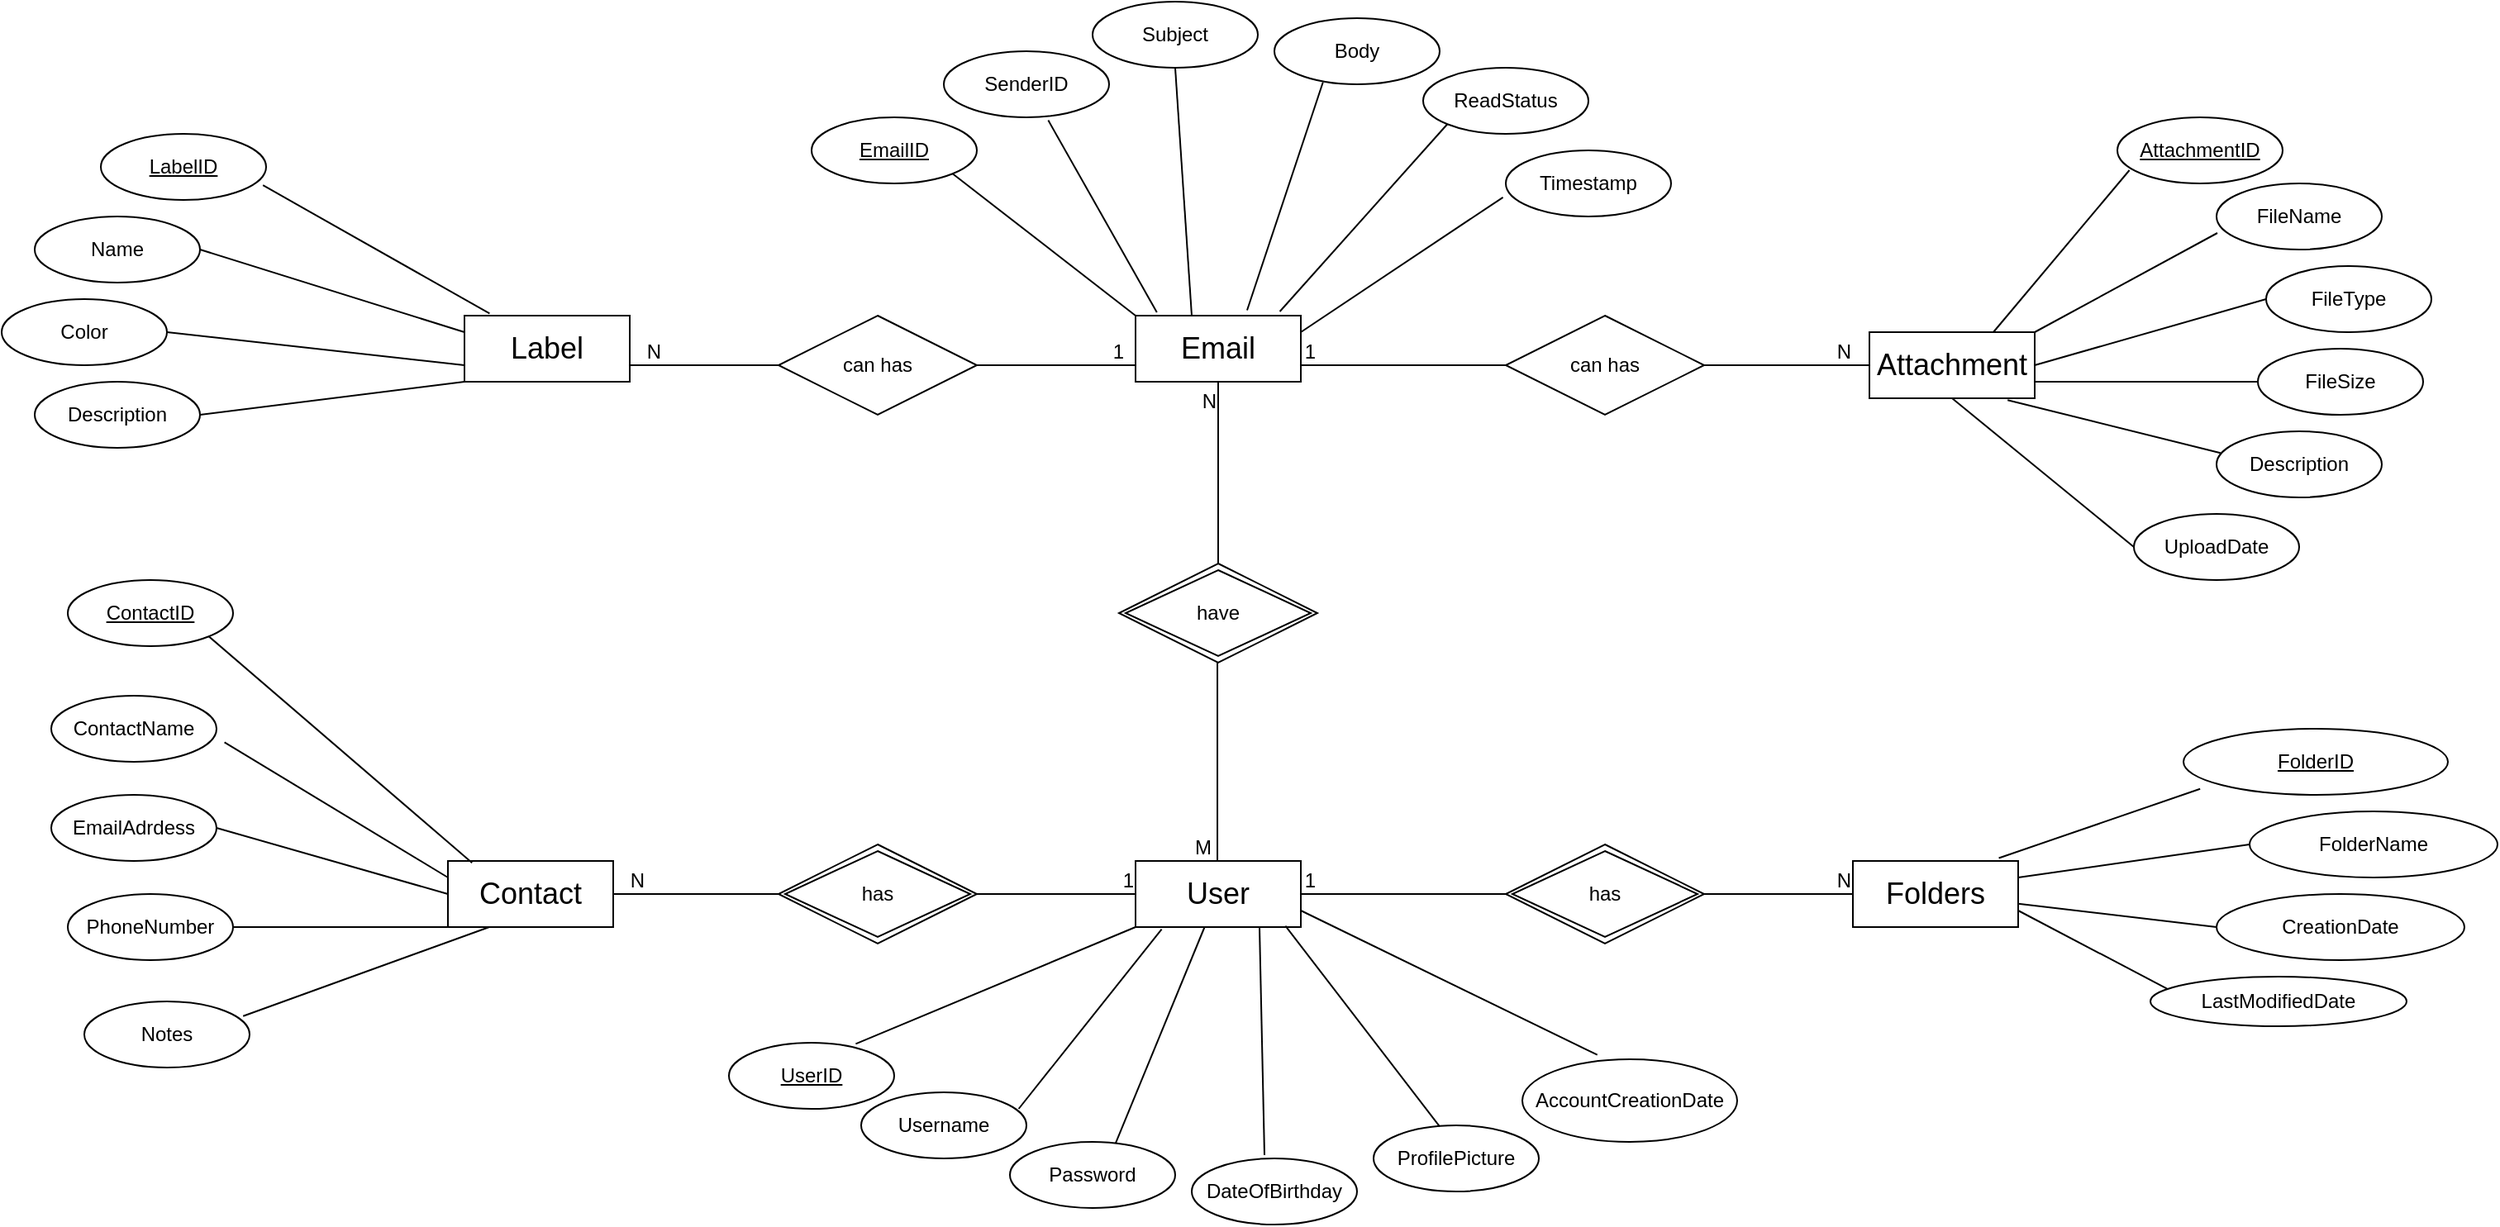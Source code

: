 <mxfile version="22.1.3" type="device">
  <diagram name="Page-1" id="YJkU0X4dK7V5afHyrBzY">
    <mxGraphModel dx="2821" dy="1798" grid="1" gridSize="10" guides="1" tooltips="1" connect="1" arrows="1" fold="1" page="1" pageScale="1" pageWidth="827" pageHeight="1169" math="0" shadow="0">
      <root>
        <mxCell id="0" />
        <mxCell id="1" parent="0" />
        <mxCell id="8rCehOjxCyW9MTJvdJmE-4" value="&lt;font style=&quot;font-size: 18px;&quot;&gt;User&lt;/font&gt;" style="whiteSpace=wrap;html=1;align=center;" vertex="1" parent="1">
          <mxGeometry x="-464" y="-30" width="100" height="40" as="geometry" />
        </mxCell>
        <mxCell id="8rCehOjxCyW9MTJvdJmE-9" value="Password" style="ellipse;whiteSpace=wrap;html=1;align=center;" vertex="1" parent="1">
          <mxGeometry x="-540" y="140" width="100" height="40" as="geometry" />
        </mxCell>
        <mxCell id="8rCehOjxCyW9MTJvdJmE-10" value="DateOfBirthday" style="ellipse;whiteSpace=wrap;html=1;align=center;" vertex="1" parent="1">
          <mxGeometry x="-430" y="150" width="100" height="40" as="geometry" />
        </mxCell>
        <mxCell id="8rCehOjxCyW9MTJvdJmE-12" value="" style="endArrow=none;html=1;rounded=0;entryX=0;entryY=1;entryDx=0;entryDy=0;exitX=0.767;exitY=0.017;exitDx=0;exitDy=0;exitPerimeter=0;" edge="1" parent="1" source="8rCehOjxCyW9MTJvdJmE-23" target="8rCehOjxCyW9MTJvdJmE-4">
          <mxGeometry relative="1" as="geometry">
            <mxPoint x="-630.0" y="160" as="sourcePoint" />
            <mxPoint x="-330" y="110" as="targetPoint" />
          </mxGeometry>
        </mxCell>
        <mxCell id="8rCehOjxCyW9MTJvdJmE-13" value="" style="endArrow=none;html=1;rounded=0;exitX=0.64;exitY=0.017;exitDx=0;exitDy=0;exitPerimeter=0;" edge="1" parent="1" source="8rCehOjxCyW9MTJvdJmE-9" target="8rCehOjxCyW9MTJvdJmE-4">
          <mxGeometry relative="1" as="geometry">
            <mxPoint x="-490" y="110" as="sourcePoint" />
            <mxPoint x="-330" y="110" as="targetPoint" />
          </mxGeometry>
        </mxCell>
        <mxCell id="8rCehOjxCyW9MTJvdJmE-14" value="" style="endArrow=none;html=1;rounded=0;exitX=0.75;exitY=1;exitDx=0;exitDy=0;entryX=0.44;entryY=-0.05;entryDx=0;entryDy=0;entryPerimeter=0;" edge="1" parent="1" source="8rCehOjxCyW9MTJvdJmE-4" target="8rCehOjxCyW9MTJvdJmE-10">
          <mxGeometry relative="1" as="geometry">
            <mxPoint x="-490" y="110" as="sourcePoint" />
            <mxPoint x="-330" y="110" as="targetPoint" />
          </mxGeometry>
        </mxCell>
        <mxCell id="8rCehOjxCyW9MTJvdJmE-15" value="AccountCreationDate" style="ellipse;whiteSpace=wrap;html=1;align=center;" vertex="1" parent="1">
          <mxGeometry x="-230" y="90" width="130" height="50" as="geometry" />
        </mxCell>
        <mxCell id="8rCehOjxCyW9MTJvdJmE-16" value="ProfilePicture" style="ellipse;whiteSpace=wrap;html=1;align=center;" vertex="1" parent="1">
          <mxGeometry x="-320" y="130" width="100" height="40" as="geometry" />
        </mxCell>
        <mxCell id="8rCehOjxCyW9MTJvdJmE-17" value="" style="endArrow=none;html=1;rounded=0;exitX=0.907;exitY=0.983;exitDx=0;exitDy=0;exitPerimeter=0;entryX=0.4;entryY=0.017;entryDx=0;entryDy=0;entryPerimeter=0;" edge="1" parent="1" source="8rCehOjxCyW9MTJvdJmE-4" target="8rCehOjxCyW9MTJvdJmE-16">
          <mxGeometry relative="1" as="geometry">
            <mxPoint x="-490" y="110" as="sourcePoint" />
            <mxPoint x="-330" y="110" as="targetPoint" />
          </mxGeometry>
        </mxCell>
        <mxCell id="8rCehOjxCyW9MTJvdJmE-18" value="" style="endArrow=none;html=1;rounded=0;exitX=1;exitY=0.75;exitDx=0;exitDy=0;entryX=0.349;entryY=-0.053;entryDx=0;entryDy=0;entryPerimeter=0;" edge="1" parent="1" source="8rCehOjxCyW9MTJvdJmE-4" target="8rCehOjxCyW9MTJvdJmE-15">
          <mxGeometry relative="1" as="geometry">
            <mxPoint x="-490" y="110" as="sourcePoint" />
            <mxPoint x="-330" y="110" as="targetPoint" />
          </mxGeometry>
        </mxCell>
        <mxCell id="8rCehOjxCyW9MTJvdJmE-23" value="UserID" style="ellipse;whiteSpace=wrap;html=1;align=center;fontStyle=4;" vertex="1" parent="1">
          <mxGeometry x="-710" y="80" width="100" height="40" as="geometry" />
        </mxCell>
        <mxCell id="8rCehOjxCyW9MTJvdJmE-24" value="Username" style="ellipse;whiteSpace=wrap;html=1;align=center;" vertex="1" parent="1">
          <mxGeometry x="-630" y="110" width="100" height="40" as="geometry" />
        </mxCell>
        <mxCell id="8rCehOjxCyW9MTJvdJmE-25" value="" style="endArrow=none;html=1;rounded=0;exitX=0.953;exitY=0.25;exitDx=0;exitDy=0;exitPerimeter=0;entryX=0.158;entryY=1.032;entryDx=0;entryDy=0;entryPerimeter=0;" edge="1" parent="1" source="8rCehOjxCyW9MTJvdJmE-24" target="8rCehOjxCyW9MTJvdJmE-4">
          <mxGeometry relative="1" as="geometry">
            <mxPoint x="-490" y="110" as="sourcePoint" />
            <mxPoint x="-470" y="120" as="targetPoint" />
          </mxGeometry>
        </mxCell>
        <mxCell id="8rCehOjxCyW9MTJvdJmE-27" value="&lt;font style=&quot;font-size: 18px;&quot;&gt;Email&lt;/font&gt;" style="whiteSpace=wrap;html=1;align=center;" vertex="1" parent="1">
          <mxGeometry x="-464" y="-360" width="100" height="40" as="geometry" />
        </mxCell>
        <mxCell id="8rCehOjxCyW9MTJvdJmE-29" value="EmailID" style="ellipse;whiteSpace=wrap;html=1;align=center;fontStyle=4;" vertex="1" parent="1">
          <mxGeometry x="-660" y="-480" width="100" height="40" as="geometry" />
        </mxCell>
        <mxCell id="8rCehOjxCyW9MTJvdJmE-30" value="Body" style="ellipse;whiteSpace=wrap;html=1;align=center;" vertex="1" parent="1">
          <mxGeometry x="-380" y="-540" width="100" height="40" as="geometry" />
        </mxCell>
        <mxCell id="8rCehOjxCyW9MTJvdJmE-31" value="Subject" style="ellipse;whiteSpace=wrap;html=1;align=center;" vertex="1" parent="1">
          <mxGeometry x="-490" y="-550" width="100" height="40" as="geometry" />
        </mxCell>
        <mxCell id="8rCehOjxCyW9MTJvdJmE-33" value="SenderID" style="ellipse;whiteSpace=wrap;html=1;align=center;" vertex="1" parent="1">
          <mxGeometry x="-580" y="-520" width="100" height="40" as="geometry" />
        </mxCell>
        <mxCell id="8rCehOjxCyW9MTJvdJmE-34" value="ReadStatus" style="ellipse;whiteSpace=wrap;html=1;align=center;" vertex="1" parent="1">
          <mxGeometry x="-290" y="-510" width="100" height="40" as="geometry" />
        </mxCell>
        <mxCell id="8rCehOjxCyW9MTJvdJmE-35" value="" style="endArrow=none;html=1;rounded=0;exitX=1;exitY=1;exitDx=0;exitDy=0;entryX=0;entryY=0;entryDx=0;entryDy=0;" edge="1" parent="1" source="8rCehOjxCyW9MTJvdJmE-29" target="8rCehOjxCyW9MTJvdJmE-27">
          <mxGeometry relative="1" as="geometry">
            <mxPoint x="-460" y="-310" as="sourcePoint" />
            <mxPoint x="-460" y="-200" as="targetPoint" />
          </mxGeometry>
        </mxCell>
        <mxCell id="8rCehOjxCyW9MTJvdJmE-37" value="" style="endArrow=none;html=1;rounded=0;entryX=0.129;entryY=-0.05;entryDx=0;entryDy=0;entryPerimeter=0;exitX=0.632;exitY=1.045;exitDx=0;exitDy=0;exitPerimeter=0;" edge="1" parent="1" source="8rCehOjxCyW9MTJvdJmE-33" target="8rCehOjxCyW9MTJvdJmE-27">
          <mxGeometry relative="1" as="geometry">
            <mxPoint x="-464" y="-240" as="sourcePoint" />
            <mxPoint x="-304" y="-240" as="targetPoint" />
          </mxGeometry>
        </mxCell>
        <mxCell id="8rCehOjxCyW9MTJvdJmE-38" value="" style="endArrow=none;html=1;rounded=0;entryX=0.34;entryY=0;entryDx=0;entryDy=0;entryPerimeter=0;exitX=0.5;exitY=1;exitDx=0;exitDy=0;" edge="1" parent="1" source="8rCehOjxCyW9MTJvdJmE-31" target="8rCehOjxCyW9MTJvdJmE-27">
          <mxGeometry relative="1" as="geometry">
            <mxPoint x="-350" y="-440" as="sourcePoint" />
            <mxPoint x="-416.0" y="-360" as="targetPoint" />
          </mxGeometry>
        </mxCell>
        <mxCell id="8rCehOjxCyW9MTJvdJmE-40" value="" style="endArrow=none;html=1;rounded=0;exitX=0.675;exitY=-0.081;exitDx=0;exitDy=0;exitPerimeter=0;entryX=0.294;entryY=0.969;entryDx=0;entryDy=0;entryPerimeter=0;" edge="1" parent="1" source="8rCehOjxCyW9MTJvdJmE-27" target="8rCehOjxCyW9MTJvdJmE-30">
          <mxGeometry relative="1" as="geometry">
            <mxPoint x="-460" y="-130" as="sourcePoint" />
            <mxPoint x="-350" y="-420" as="targetPoint" />
          </mxGeometry>
        </mxCell>
        <mxCell id="8rCehOjxCyW9MTJvdJmE-45" value="" style="endArrow=none;html=1;rounded=0;exitX=0.873;exitY=-0.062;exitDx=0;exitDy=0;entryX=0;entryY=1;entryDx=0;entryDy=0;exitPerimeter=0;" edge="1" parent="1" source="8rCehOjxCyW9MTJvdJmE-27" target="8rCehOjxCyW9MTJvdJmE-34">
          <mxGeometry relative="1" as="geometry">
            <mxPoint x="-460" y="-130" as="sourcePoint" />
            <mxPoint x="-300" y="-130" as="targetPoint" />
          </mxGeometry>
        </mxCell>
        <mxCell id="8rCehOjxCyW9MTJvdJmE-46" value="&lt;font style=&quot;font-size: 18px;&quot;&gt;Attachment&lt;/font&gt;" style="whiteSpace=wrap;html=1;align=center;" vertex="1" parent="1">
          <mxGeometry x="-20" y="-350" width="100" height="40" as="geometry" />
        </mxCell>
        <mxCell id="8rCehOjxCyW9MTJvdJmE-49" value="" style="endArrow=none;html=1;rounded=0;entryX=0;entryY=0.5;entryDx=0;entryDy=0;exitX=1;exitY=0.5;exitDx=0;exitDy=0;" edge="1" parent="1" source="8rCehOjxCyW9MTJvdJmE-121" target="8rCehOjxCyW9MTJvdJmE-46">
          <mxGeometry relative="1" as="geometry">
            <mxPoint x="-90" y="-330" as="sourcePoint" />
            <mxPoint x="10" y="-120" as="targetPoint" />
          </mxGeometry>
        </mxCell>
        <mxCell id="8rCehOjxCyW9MTJvdJmE-50" value="N" style="resizable=0;html=1;whiteSpace=wrap;align=right;verticalAlign=bottom;" connectable="0" vertex="1" parent="8rCehOjxCyW9MTJvdJmE-49">
          <mxGeometry x="1" relative="1" as="geometry">
            <mxPoint x="-10" as="offset" />
          </mxGeometry>
        </mxCell>
        <mxCell id="8rCehOjxCyW9MTJvdJmE-53" value="UploadDate" style="ellipse;whiteSpace=wrap;html=1;align=center;" vertex="1" parent="1">
          <mxGeometry x="140" y="-240" width="100" height="40" as="geometry" />
        </mxCell>
        <mxCell id="8rCehOjxCyW9MTJvdJmE-54" value="Description" style="ellipse;whiteSpace=wrap;html=1;align=center;" vertex="1" parent="1">
          <mxGeometry x="190" y="-290" width="100" height="40" as="geometry" />
        </mxCell>
        <mxCell id="8rCehOjxCyW9MTJvdJmE-55" value="FileSize" style="ellipse;whiteSpace=wrap;html=1;align=center;" vertex="1" parent="1">
          <mxGeometry x="215" y="-340" width="100" height="40" as="geometry" />
        </mxCell>
        <mxCell id="8rCehOjxCyW9MTJvdJmE-56" value="FileType" style="ellipse;whiteSpace=wrap;html=1;align=center;" vertex="1" parent="1">
          <mxGeometry x="220" y="-390" width="100" height="40" as="geometry" />
        </mxCell>
        <mxCell id="8rCehOjxCyW9MTJvdJmE-58" value="FileName" style="ellipse;whiteSpace=wrap;html=1;align=center;" vertex="1" parent="1">
          <mxGeometry x="190" y="-440" width="100" height="40" as="geometry" />
        </mxCell>
        <mxCell id="8rCehOjxCyW9MTJvdJmE-59" value="AttachmentID" style="ellipse;whiteSpace=wrap;html=1;align=center;fontStyle=4;" vertex="1" parent="1">
          <mxGeometry x="130" y="-480" width="100" height="40" as="geometry" />
        </mxCell>
        <mxCell id="8rCehOjxCyW9MTJvdJmE-60" value="" style="endArrow=none;html=1;rounded=0;entryX=0.073;entryY=0.8;entryDx=0;entryDy=0;exitX=0.75;exitY=0;exitDx=0;exitDy=0;entryPerimeter=0;" edge="1" parent="1" source="8rCehOjxCyW9MTJvdJmE-46" target="8rCehOjxCyW9MTJvdJmE-59">
          <mxGeometry relative="1" as="geometry">
            <mxPoint x="80" y="-130" as="sourcePoint" />
            <mxPoint x="-90" y="-70" as="targetPoint" />
          </mxGeometry>
        </mxCell>
        <mxCell id="8rCehOjxCyW9MTJvdJmE-61" value="" style="endArrow=none;html=1;rounded=0;exitX=0.836;exitY=1.027;exitDx=0;exitDy=0;exitPerimeter=0;entryX=0.024;entryY=0.327;entryDx=0;entryDy=0;entryPerimeter=0;" edge="1" parent="1" source="8rCehOjxCyW9MTJvdJmE-46" target="8rCehOjxCyW9MTJvdJmE-54">
          <mxGeometry relative="1" as="geometry">
            <mxPoint x="40" y="-50.45" as="sourcePoint" />
            <mxPoint x="200" y="-50.45" as="targetPoint" />
          </mxGeometry>
        </mxCell>
        <mxCell id="8rCehOjxCyW9MTJvdJmE-62" value="" style="endArrow=none;html=1;rounded=0;exitX=0.5;exitY=1;exitDx=0;exitDy=0;entryX=0;entryY=0.5;entryDx=0;entryDy=0;" edge="1" parent="1" source="8rCehOjxCyW9MTJvdJmE-46" target="8rCehOjxCyW9MTJvdJmE-53">
          <mxGeometry relative="1" as="geometry">
            <mxPoint x="-20" y="40" as="sourcePoint" />
            <mxPoint x="140" y="40" as="targetPoint" />
          </mxGeometry>
        </mxCell>
        <mxCell id="8rCehOjxCyW9MTJvdJmE-63" value="" style="endArrow=none;html=1;rounded=0;exitX=1;exitY=0.5;exitDx=0;exitDy=0;entryX=0;entryY=0.5;entryDx=0;entryDy=0;" edge="1" parent="1" source="8rCehOjxCyW9MTJvdJmE-46" target="8rCehOjxCyW9MTJvdJmE-56">
          <mxGeometry relative="1" as="geometry">
            <mxPoint x="-10" y="10" as="sourcePoint" />
            <mxPoint x="150" y="10" as="targetPoint" />
          </mxGeometry>
        </mxCell>
        <mxCell id="8rCehOjxCyW9MTJvdJmE-64" value="" style="endArrow=none;html=1;rounded=0;entryX=0.005;entryY=0.75;entryDx=0;entryDy=0;entryPerimeter=0;exitX=1;exitY=0;exitDx=0;exitDy=0;" edge="1" parent="1" source="8rCehOjxCyW9MTJvdJmE-46" target="8rCehOjxCyW9MTJvdJmE-58">
          <mxGeometry relative="1" as="geometry">
            <mxPoint x="100" y="-90" as="sourcePoint" />
            <mxPoint x="260" y="-90" as="targetPoint" />
          </mxGeometry>
        </mxCell>
        <mxCell id="8rCehOjxCyW9MTJvdJmE-67" value="" style="endArrow=none;html=1;rounded=0;entryX=0;entryY=0.5;entryDx=0;entryDy=0;exitX=1;exitY=0.75;exitDx=0;exitDy=0;" edge="1" parent="1" source="8rCehOjxCyW9MTJvdJmE-46" target="8rCehOjxCyW9MTJvdJmE-55">
          <mxGeometry relative="1" as="geometry">
            <mxPoint x="30" y="-320" as="sourcePoint" />
            <mxPoint x="-90" y="-70" as="targetPoint" />
          </mxGeometry>
        </mxCell>
        <mxCell id="8rCehOjxCyW9MTJvdJmE-68" value="&lt;font style=&quot;font-size: 18px;&quot;&gt;Contact&lt;/font&gt;" style="whiteSpace=wrap;html=1;align=center;" vertex="1" parent="1">
          <mxGeometry x="-880" y="-30" width="100" height="40" as="geometry" />
        </mxCell>
        <mxCell id="8rCehOjxCyW9MTJvdJmE-75" value="ContactID" style="ellipse;whiteSpace=wrap;html=1;align=center;fontStyle=4;" vertex="1" parent="1">
          <mxGeometry x="-1110" y="-200" width="100" height="40" as="geometry" />
        </mxCell>
        <mxCell id="8rCehOjxCyW9MTJvdJmE-76" value="PhoneNumber" style="ellipse;whiteSpace=wrap;html=1;align=center;" vertex="1" parent="1">
          <mxGeometry x="-1110" y="-10" width="100" height="40" as="geometry" />
        </mxCell>
        <mxCell id="8rCehOjxCyW9MTJvdJmE-77" value="EmailAdrdess" style="ellipse;whiteSpace=wrap;html=1;align=center;" vertex="1" parent="1">
          <mxGeometry x="-1120" y="-70" width="100" height="40" as="geometry" />
        </mxCell>
        <mxCell id="8rCehOjxCyW9MTJvdJmE-78" value="ContactName" style="ellipse;whiteSpace=wrap;html=1;align=center;" vertex="1" parent="1">
          <mxGeometry x="-1120" y="-130" width="100" height="40" as="geometry" />
        </mxCell>
        <mxCell id="8rCehOjxCyW9MTJvdJmE-79" value="Notes" style="ellipse;whiteSpace=wrap;html=1;align=center;" vertex="1" parent="1">
          <mxGeometry x="-1100" y="55" width="100" height="40" as="geometry" />
        </mxCell>
        <mxCell id="8rCehOjxCyW9MTJvdJmE-80" value="" style="endArrow=none;html=1;rounded=0;exitX=1;exitY=1;exitDx=0;exitDy=0;entryX=0.146;entryY=0.028;entryDx=0;entryDy=0;entryPerimeter=0;" edge="1" parent="1" source="8rCehOjxCyW9MTJvdJmE-75" target="8rCehOjxCyW9MTJvdJmE-68">
          <mxGeometry relative="1" as="geometry">
            <mxPoint x="-680" y="-60" as="sourcePoint" />
            <mxPoint x="-520" y="-60" as="targetPoint" />
          </mxGeometry>
        </mxCell>
        <mxCell id="8rCehOjxCyW9MTJvdJmE-81" value="" style="endArrow=none;html=1;rounded=0;entryX=0.25;entryY=1;entryDx=0;entryDy=0;exitX=0.961;exitY=0.222;exitDx=0;exitDy=0;exitPerimeter=0;" edge="1" parent="1" source="8rCehOjxCyW9MTJvdJmE-79" target="8rCehOjxCyW9MTJvdJmE-68">
          <mxGeometry relative="1" as="geometry">
            <mxPoint x="-1030" y="-10.56" as="sourcePoint" />
            <mxPoint x="-870" y="-10.56" as="targetPoint" />
          </mxGeometry>
        </mxCell>
        <mxCell id="8rCehOjxCyW9MTJvdJmE-82" value="" style="endArrow=none;html=1;rounded=0;entryX=0;entryY=1;entryDx=0;entryDy=0;exitX=1;exitY=0.5;exitDx=0;exitDy=0;" edge="1" parent="1" source="8rCehOjxCyW9MTJvdJmE-76" target="8rCehOjxCyW9MTJvdJmE-68">
          <mxGeometry relative="1" as="geometry">
            <mxPoint x="-990" y="-60" as="sourcePoint" />
            <mxPoint x="-860" y="-60" as="targetPoint" />
          </mxGeometry>
        </mxCell>
        <mxCell id="8rCehOjxCyW9MTJvdJmE-83" value="" style="endArrow=none;html=1;rounded=0;entryX=0;entryY=0.5;entryDx=0;entryDy=0;exitX=1;exitY=0.5;exitDx=0;exitDy=0;" edge="1" parent="1" source="8rCehOjxCyW9MTJvdJmE-77" target="8rCehOjxCyW9MTJvdJmE-68">
          <mxGeometry relative="1" as="geometry">
            <mxPoint x="-1070" y="-100.56" as="sourcePoint" />
            <mxPoint x="-910" y="-100.56" as="targetPoint" />
          </mxGeometry>
        </mxCell>
        <mxCell id="8rCehOjxCyW9MTJvdJmE-84" value="" style="endArrow=none;html=1;rounded=0;entryX=0;entryY=0.25;entryDx=0;entryDy=0;exitX=1.048;exitY=0.706;exitDx=0;exitDy=0;exitPerimeter=0;" edge="1" parent="1" source="8rCehOjxCyW9MTJvdJmE-78" target="8rCehOjxCyW9MTJvdJmE-68">
          <mxGeometry relative="1" as="geometry">
            <mxPoint x="-1060" y="-110.56" as="sourcePoint" />
            <mxPoint x="-900" y="-110.56" as="targetPoint" />
          </mxGeometry>
        </mxCell>
        <mxCell id="8rCehOjxCyW9MTJvdJmE-85" value="&lt;font style=&quot;font-size: 18px;&quot;&gt;Label&lt;/font&gt;" style="whiteSpace=wrap;html=1;align=center;" vertex="1" parent="1">
          <mxGeometry x="-870" y="-360" width="100" height="40" as="geometry" />
        </mxCell>
        <mxCell id="8rCehOjxCyW9MTJvdJmE-86" value="" style="endArrow=none;html=1;rounded=0;exitX=0;exitY=0.5;exitDx=0;exitDy=0;entryX=1;entryY=0.75;entryDx=0;entryDy=0;" edge="1" parent="1" source="8rCehOjxCyW9MTJvdJmE-125" target="8rCehOjxCyW9MTJvdJmE-85">
          <mxGeometry relative="1" as="geometry">
            <mxPoint x="-680" y="-70" as="sourcePoint" />
            <mxPoint x="-660" y="-120" as="targetPoint" />
          </mxGeometry>
        </mxCell>
        <mxCell id="8rCehOjxCyW9MTJvdJmE-87" value="N" style="resizable=0;html=1;whiteSpace=wrap;align=right;verticalAlign=bottom;" connectable="0" vertex="1" parent="8rCehOjxCyW9MTJvdJmE-86">
          <mxGeometry x="1" relative="1" as="geometry">
            <mxPoint x="20" as="offset" />
          </mxGeometry>
        </mxCell>
        <mxCell id="8rCehOjxCyW9MTJvdJmE-88" value="Color" style="ellipse;whiteSpace=wrap;html=1;align=center;" vertex="1" parent="1">
          <mxGeometry x="-1150" y="-370" width="100" height="40" as="geometry" />
        </mxCell>
        <mxCell id="8rCehOjxCyW9MTJvdJmE-89" value="Name" style="ellipse;whiteSpace=wrap;html=1;align=center;" vertex="1" parent="1">
          <mxGeometry x="-1130" y="-420" width="100" height="40" as="geometry" />
        </mxCell>
        <mxCell id="8rCehOjxCyW9MTJvdJmE-90" value="Description" style="ellipse;whiteSpace=wrap;html=1;align=center;" vertex="1" parent="1">
          <mxGeometry x="-1130" y="-320" width="100" height="40" as="geometry" />
        </mxCell>
        <mxCell id="8rCehOjxCyW9MTJvdJmE-92" value="LabelID" style="ellipse;whiteSpace=wrap;html=1;align=center;fontStyle=4;" vertex="1" parent="1">
          <mxGeometry x="-1090" y="-470" width="100" height="40" as="geometry" />
        </mxCell>
        <mxCell id="8rCehOjxCyW9MTJvdJmE-93" value="" style="endArrow=none;html=1;rounded=0;entryX=0.152;entryY=-0.033;entryDx=0;entryDy=0;entryPerimeter=0;exitX=0.981;exitY=0.778;exitDx=0;exitDy=0;exitPerimeter=0;" edge="1" parent="1" source="8rCehOjxCyW9MTJvdJmE-92" target="8rCehOjxCyW9MTJvdJmE-85">
          <mxGeometry relative="1" as="geometry">
            <mxPoint x="-1000" y="-450.56" as="sourcePoint" />
            <mxPoint x="-840" y="-450.56" as="targetPoint" />
          </mxGeometry>
        </mxCell>
        <mxCell id="8rCehOjxCyW9MTJvdJmE-94" value="" style="endArrow=none;html=1;rounded=0;entryX=0;entryY=0.25;entryDx=0;entryDy=0;exitX=1;exitY=0.5;exitDx=0;exitDy=0;" edge="1" parent="1" source="8rCehOjxCyW9MTJvdJmE-89" target="8rCehOjxCyW9MTJvdJmE-85">
          <mxGeometry relative="1" as="geometry">
            <mxPoint x="-1050" y="-390.56" as="sourcePoint" />
            <mxPoint x="-890" y="-390.56" as="targetPoint" />
          </mxGeometry>
        </mxCell>
        <mxCell id="8rCehOjxCyW9MTJvdJmE-95" value="" style="endArrow=none;html=1;rounded=0;exitX=1;exitY=0.5;exitDx=0;exitDy=0;entryX=0;entryY=0.75;entryDx=0;entryDy=0;" edge="1" parent="1" source="8rCehOjxCyW9MTJvdJmE-88" target="8rCehOjxCyW9MTJvdJmE-85">
          <mxGeometry relative="1" as="geometry">
            <mxPoint x="-800" y="-270" as="sourcePoint" />
            <mxPoint x="-640" y="-270" as="targetPoint" />
          </mxGeometry>
        </mxCell>
        <mxCell id="8rCehOjxCyW9MTJvdJmE-96" value="" style="endArrow=none;html=1;rounded=0;exitX=1;exitY=0.5;exitDx=0;exitDy=0;entryX=0;entryY=1;entryDx=0;entryDy=0;" edge="1" parent="1" source="8rCehOjxCyW9MTJvdJmE-90" target="8rCehOjxCyW9MTJvdJmE-85">
          <mxGeometry relative="1" as="geometry">
            <mxPoint x="-800" y="-270" as="sourcePoint" />
            <mxPoint x="-640" y="-270" as="targetPoint" />
          </mxGeometry>
        </mxCell>
        <mxCell id="8rCehOjxCyW9MTJvdJmE-103" value="FolderID" style="ellipse;whiteSpace=wrap;html=1;align=center;fontStyle=4;" vertex="1" parent="1">
          <mxGeometry x="170" y="-110" width="160" height="40" as="geometry" />
        </mxCell>
        <mxCell id="8rCehOjxCyW9MTJvdJmE-105" value="LastModifiedDate" style="ellipse;whiteSpace=wrap;html=1;align=center;" vertex="1" parent="1">
          <mxGeometry x="150" y="40" width="155" height="30" as="geometry" />
        </mxCell>
        <mxCell id="8rCehOjxCyW9MTJvdJmE-106" value="CreationDate" style="ellipse;whiteSpace=wrap;html=1;align=center;" vertex="1" parent="1">
          <mxGeometry x="190" y="-10" width="150" height="40" as="geometry" />
        </mxCell>
        <mxCell id="8rCehOjxCyW9MTJvdJmE-107" value="FolderName" style="ellipse;whiteSpace=wrap;html=1;align=center;" vertex="1" parent="1">
          <mxGeometry x="210" y="-60" width="150" height="40" as="geometry" />
        </mxCell>
        <mxCell id="8rCehOjxCyW9MTJvdJmE-109" value="" style="endArrow=none;html=1;rounded=0;exitX=0.883;exitY=-0.044;exitDx=0;exitDy=0;exitPerimeter=0;entryX=0.063;entryY=0.91;entryDx=0;entryDy=0;entryPerimeter=0;" edge="1" parent="1" source="8rCehOjxCyW9MTJvdJmE-100" target="8rCehOjxCyW9MTJvdJmE-103">
          <mxGeometry relative="1" as="geometry">
            <mxPoint x="-280" y="-70" as="sourcePoint" />
            <mxPoint x="-120" y="-70" as="targetPoint" />
          </mxGeometry>
        </mxCell>
        <mxCell id="8rCehOjxCyW9MTJvdJmE-110" value="" style="endArrow=none;html=1;rounded=0;entryX=0;entryY=0.5;entryDx=0;entryDy=0;exitX=1;exitY=0.25;exitDx=0;exitDy=0;" edge="1" parent="1" source="8rCehOjxCyW9MTJvdJmE-100" target="8rCehOjxCyW9MTJvdJmE-107">
          <mxGeometry relative="1" as="geometry">
            <mxPoint x="-50" y="-10" as="sourcePoint" />
            <mxPoint x="110" y="-10" as="targetPoint" />
          </mxGeometry>
        </mxCell>
        <mxCell id="8rCehOjxCyW9MTJvdJmE-111" value="" style="endArrow=none;html=1;rounded=0;entryX=0;entryY=0.5;entryDx=0;entryDy=0;" edge="1" parent="1" source="8rCehOjxCyW9MTJvdJmE-100" target="8rCehOjxCyW9MTJvdJmE-106">
          <mxGeometry relative="1" as="geometry">
            <mxPoint x="-20" y="-10" as="sourcePoint" />
            <mxPoint x="150" y="-1" as="targetPoint" />
          </mxGeometry>
        </mxCell>
        <mxCell id="8rCehOjxCyW9MTJvdJmE-113" value="" style="endArrow=none;html=1;rounded=0;entryX=0.065;entryY=0.244;entryDx=0;entryDy=0;entryPerimeter=0;exitX=1;exitY=0.75;exitDx=0;exitDy=0;" edge="1" parent="1" source="8rCehOjxCyW9MTJvdJmE-100" target="8rCehOjxCyW9MTJvdJmE-105">
          <mxGeometry relative="1" as="geometry">
            <mxPoint x="-280" y="-70" as="sourcePoint" />
            <mxPoint x="-120" y="-70" as="targetPoint" />
          </mxGeometry>
        </mxCell>
        <mxCell id="8rCehOjxCyW9MTJvdJmE-114" value="" style="endArrow=none;html=1;rounded=0;entryX=0;entryY=0.5;entryDx=0;entryDy=0;" edge="1" parent="1" target="8rCehOjxCyW9MTJvdJmE-100">
          <mxGeometry relative="1" as="geometry">
            <mxPoint x="-20" y="-10" as="sourcePoint" />
            <mxPoint x="130" y="10" as="targetPoint" />
          </mxGeometry>
        </mxCell>
        <mxCell id="8rCehOjxCyW9MTJvdJmE-100" value="&lt;span style=&quot;font-size: 18px;&quot;&gt;Folders&lt;/span&gt;" style="whiteSpace=wrap;html=1;align=center;" vertex="1" parent="1">
          <mxGeometry x="-30" y="-30" width="100" height="40" as="geometry" />
        </mxCell>
        <mxCell id="8rCehOjxCyW9MTJvdJmE-119" value="have" style="shape=rhombus;double=1;perimeter=rhombusPerimeter;whiteSpace=wrap;html=1;align=center;" vertex="1" parent="1">
          <mxGeometry x="-474" y="-210" width="120" height="60" as="geometry" />
        </mxCell>
        <mxCell id="8rCehOjxCyW9MTJvdJmE-121" value="can has" style="shape=rhombus;perimeter=rhombusPerimeter;whiteSpace=wrap;html=1;align=center;" vertex="1" parent="1">
          <mxGeometry x="-240" y="-360" width="120" height="60" as="geometry" />
        </mxCell>
        <mxCell id="8rCehOjxCyW9MTJvdJmE-123" value="" style="endArrow=none;html=1;rounded=0;entryX=0.5;entryY=1;entryDx=0;entryDy=0;exitX=0.5;exitY=0;exitDx=0;exitDy=0;" edge="1" parent="1" source="8rCehOjxCyW9MTJvdJmE-119" target="8rCehOjxCyW9MTJvdJmE-27">
          <mxGeometry relative="1" as="geometry">
            <mxPoint x="-240" y="-170" as="sourcePoint" />
            <mxPoint x="-80" y="-170" as="targetPoint" />
          </mxGeometry>
        </mxCell>
        <mxCell id="8rCehOjxCyW9MTJvdJmE-124" value="N" style="resizable=0;html=1;whiteSpace=wrap;align=right;verticalAlign=bottom;" connectable="0" vertex="1" parent="8rCehOjxCyW9MTJvdJmE-123">
          <mxGeometry x="1" relative="1" as="geometry">
            <mxPoint y="20" as="offset" />
          </mxGeometry>
        </mxCell>
        <mxCell id="8rCehOjxCyW9MTJvdJmE-125" value="can has" style="shape=rhombus;perimeter=rhombusPerimeter;whiteSpace=wrap;html=1;align=center;" vertex="1" parent="1">
          <mxGeometry x="-680" y="-360" width="120" height="60" as="geometry" />
        </mxCell>
        <mxCell id="8rCehOjxCyW9MTJvdJmE-130" value="" style="endArrow=none;html=1;rounded=0;entryX=1;entryY=0.5;entryDx=0;entryDy=0;" edge="1" parent="1" target="8rCehOjxCyW9MTJvdJmE-68">
          <mxGeometry relative="1" as="geometry">
            <mxPoint x="-670" y="-10" as="sourcePoint" />
            <mxPoint x="-490" y="-110" as="targetPoint" />
          </mxGeometry>
        </mxCell>
        <mxCell id="8rCehOjxCyW9MTJvdJmE-131" value="N" style="resizable=0;html=1;whiteSpace=wrap;align=right;verticalAlign=bottom;" connectable="0" vertex="1" parent="8rCehOjxCyW9MTJvdJmE-130">
          <mxGeometry x="1" relative="1" as="geometry">
            <mxPoint x="20" as="offset" />
          </mxGeometry>
        </mxCell>
        <mxCell id="8rCehOjxCyW9MTJvdJmE-134" value="" style="endArrow=none;html=1;rounded=0;exitX=0.5;exitY=0;exitDx=0;exitDy=0;entryX=0.5;entryY=1;entryDx=0;entryDy=0;" edge="1" parent="1">
          <mxGeometry relative="1" as="geometry">
            <mxPoint x="-414.48" y="-30" as="sourcePoint" />
            <mxPoint x="-414.48" y="-150" as="targetPoint" />
          </mxGeometry>
        </mxCell>
        <mxCell id="8rCehOjxCyW9MTJvdJmE-135" value="M" style="resizable=0;html=1;whiteSpace=wrap;align=left;verticalAlign=bottom;" connectable="0" vertex="1" parent="8rCehOjxCyW9MTJvdJmE-134">
          <mxGeometry x="-1" relative="1" as="geometry">
            <mxPoint x="-16" as="offset" />
          </mxGeometry>
        </mxCell>
        <mxCell id="8rCehOjxCyW9MTJvdJmE-137" value="" style="endArrow=none;html=1;rounded=0;exitX=1;exitY=0.5;exitDx=0;exitDy=0;entryX=0;entryY=0.75;entryDx=0;entryDy=0;" edge="1" parent="1" target="8rCehOjxCyW9MTJvdJmE-27">
          <mxGeometry relative="1" as="geometry">
            <mxPoint x="-560.0" y="-330" as="sourcePoint" />
            <mxPoint x="-500" y="-280" as="targetPoint" />
          </mxGeometry>
        </mxCell>
        <mxCell id="8rCehOjxCyW9MTJvdJmE-138" value="1" style="resizable=0;html=1;whiteSpace=wrap;align=right;verticalAlign=bottom;" connectable="0" vertex="1" parent="8rCehOjxCyW9MTJvdJmE-137">
          <mxGeometry x="1" relative="1" as="geometry">
            <mxPoint x="-6" as="offset" />
          </mxGeometry>
        </mxCell>
        <mxCell id="8rCehOjxCyW9MTJvdJmE-139" value="has" style="shape=rhombus;double=1;perimeter=rhombusPerimeter;whiteSpace=wrap;html=1;align=center;" vertex="1" parent="1">
          <mxGeometry x="-680" y="-40" width="120" height="60" as="geometry" />
        </mxCell>
        <mxCell id="8rCehOjxCyW9MTJvdJmE-140" value="" style="endArrow=none;html=1;rounded=0;exitX=1;exitY=0.5;exitDx=0;exitDy=0;entryX=0;entryY=0.5;entryDx=0;entryDy=0;" edge="1" parent="1" source="8rCehOjxCyW9MTJvdJmE-139" target="8rCehOjxCyW9MTJvdJmE-4">
          <mxGeometry relative="1" as="geometry">
            <mxPoint x="-630" y="-180" as="sourcePoint" />
            <mxPoint x="-470" y="-180" as="targetPoint" />
          </mxGeometry>
        </mxCell>
        <mxCell id="8rCehOjxCyW9MTJvdJmE-141" value="1" style="resizable=0;html=1;whiteSpace=wrap;align=right;verticalAlign=bottom;" connectable="0" vertex="1" parent="8rCehOjxCyW9MTJvdJmE-140">
          <mxGeometry x="1" relative="1" as="geometry" />
        </mxCell>
        <mxCell id="8rCehOjxCyW9MTJvdJmE-142" value="" style="endArrow=none;html=1;rounded=0;entryX=1;entryY=0.75;entryDx=0;entryDy=0;exitX=0;exitY=0.5;exitDx=0;exitDy=0;" edge="1" parent="1" source="8rCehOjxCyW9MTJvdJmE-121" target="8rCehOjxCyW9MTJvdJmE-27">
          <mxGeometry relative="1" as="geometry">
            <mxPoint x="-340" y="-180" as="sourcePoint" />
            <mxPoint x="-180" y="-180" as="targetPoint" />
          </mxGeometry>
        </mxCell>
        <mxCell id="8rCehOjxCyW9MTJvdJmE-143" value="1" style="resizable=0;html=1;whiteSpace=wrap;align=right;verticalAlign=bottom;" connectable="0" vertex="1" parent="8rCehOjxCyW9MTJvdJmE-142">
          <mxGeometry x="1" relative="1" as="geometry">
            <mxPoint x="10" as="offset" />
          </mxGeometry>
        </mxCell>
        <mxCell id="8rCehOjxCyW9MTJvdJmE-144" value="has" style="shape=rhombus;double=1;perimeter=rhombusPerimeter;whiteSpace=wrap;html=1;align=center;" vertex="1" parent="1">
          <mxGeometry x="-240" y="-40" width="120" height="60" as="geometry" />
        </mxCell>
        <mxCell id="8rCehOjxCyW9MTJvdJmE-145" value="" style="endArrow=none;html=1;rounded=0;entryX=1;entryY=0.5;entryDx=0;entryDy=0;exitX=0;exitY=0.5;exitDx=0;exitDy=0;" edge="1" parent="1" source="8rCehOjxCyW9MTJvdJmE-144" target="8rCehOjxCyW9MTJvdJmE-4">
          <mxGeometry relative="1" as="geometry">
            <mxPoint x="-230" y="-180" as="sourcePoint" />
            <mxPoint x="-70" y="-180" as="targetPoint" />
          </mxGeometry>
        </mxCell>
        <mxCell id="8rCehOjxCyW9MTJvdJmE-146" value="1" style="resizable=0;html=1;whiteSpace=wrap;align=right;verticalAlign=bottom;" connectable="0" vertex="1" parent="8rCehOjxCyW9MTJvdJmE-145">
          <mxGeometry x="1" relative="1" as="geometry">
            <mxPoint x="10" as="offset" />
          </mxGeometry>
        </mxCell>
        <mxCell id="8rCehOjxCyW9MTJvdJmE-149" value="" style="endArrow=none;html=1;rounded=0;exitX=1;exitY=0.5;exitDx=0;exitDy=0;entryX=0;entryY=0.5;entryDx=0;entryDy=0;" edge="1" parent="1" source="8rCehOjxCyW9MTJvdJmE-144" target="8rCehOjxCyW9MTJvdJmE-100">
          <mxGeometry relative="1" as="geometry">
            <mxPoint x="-210" y="-50" as="sourcePoint" />
            <mxPoint x="-50" y="-50" as="targetPoint" />
          </mxGeometry>
        </mxCell>
        <mxCell id="8rCehOjxCyW9MTJvdJmE-150" value="N" style="resizable=0;html=1;whiteSpace=wrap;align=right;verticalAlign=bottom;" connectable="0" vertex="1" parent="8rCehOjxCyW9MTJvdJmE-149">
          <mxGeometry x="1" relative="1" as="geometry" />
        </mxCell>
        <mxCell id="8rCehOjxCyW9MTJvdJmE-151" value="Timestamp" style="ellipse;whiteSpace=wrap;html=1;align=center;" vertex="1" parent="1">
          <mxGeometry x="-240" y="-460" width="100" height="40" as="geometry" />
        </mxCell>
        <mxCell id="8rCehOjxCyW9MTJvdJmE-153" value="" style="endArrow=none;html=1;rounded=0;entryX=-0.017;entryY=0.71;entryDx=0;entryDy=0;entryPerimeter=0;exitX=1;exitY=0.25;exitDx=0;exitDy=0;" edge="1" parent="1" source="8rCehOjxCyW9MTJvdJmE-27" target="8rCehOjxCyW9MTJvdJmE-151">
          <mxGeometry relative="1" as="geometry">
            <mxPoint x="-340" y="-360" as="sourcePoint" />
            <mxPoint x="-330" y="-320" as="targetPoint" />
          </mxGeometry>
        </mxCell>
      </root>
    </mxGraphModel>
  </diagram>
</mxfile>
